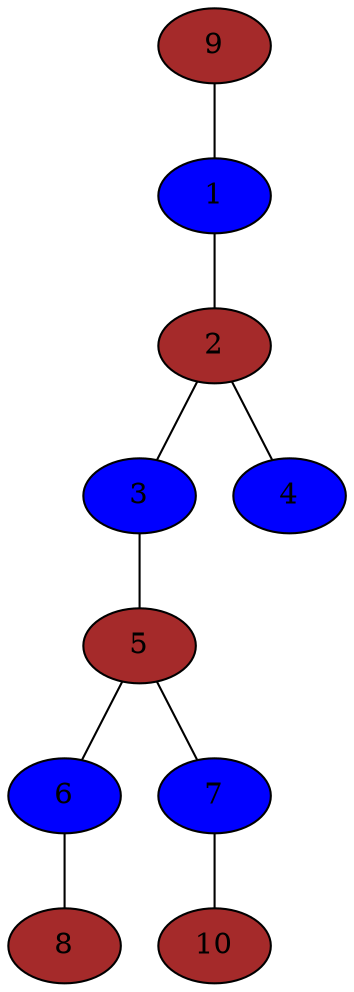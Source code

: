 graph
{
1 [fillcolor = Blue , style = filled];
2 [fillcolor = Brown , style = filled];
3 [fillcolor = Blue , style = filled];
4 [fillcolor = Blue , style = filled];
5 [fillcolor = Brown , style = filled];
6 [fillcolor = Blue , style = filled];
7 [fillcolor = Blue , style = filled];
8 [fillcolor = Brown , style = filled];
9 [fillcolor = Brown , style = filled];
10 [fillcolor = Brown , style = filled];
1--2;
2--3;
2--4;
3--5;
5--6;
5--7;
6--8;
7--10;
9--1;
}